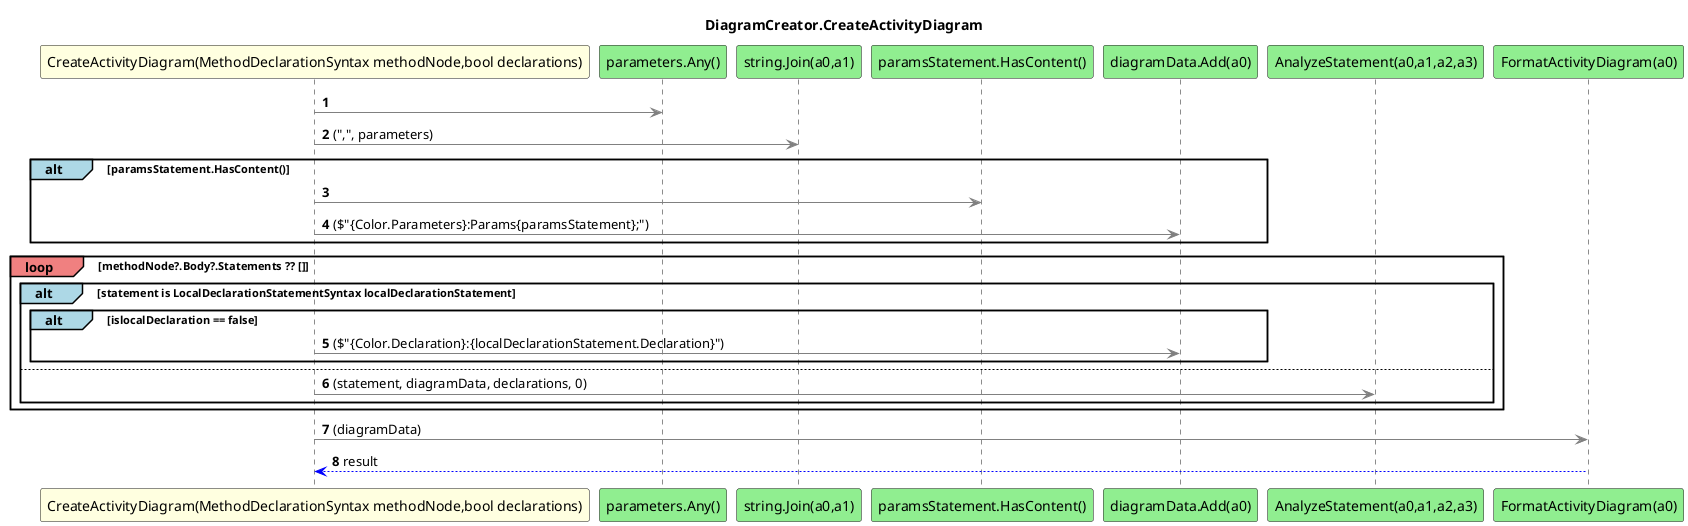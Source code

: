 @startuml DiagramCreator.CreateActivityDiagram
title DiagramCreator.CreateActivityDiagram
participant "CreateActivityDiagram(MethodDeclarationSyntax methodNode,bool declarations)" as CreateActivityDiagram_p0_p1 #LightYellow
participant "parameters.Any()" as parameters_Any #LightGreen
participant "string.Join(a0,a1)" as string_Join_a0_a1 #LightGreen
participant "paramsStatement.HasContent()" as paramsStatement_HasContent #LightGreen
participant "diagramData.Add(a0)" as diagramData_Add_a0 #LightGreen
participant "AnalyzeStatement(a0,a1,a2,a3)" as AnalyzeStatement_a0_a1_a2_a3 #LightGreen
participant "FormatActivityDiagram(a0)" as FormatActivityDiagram_a0 #LightGreen
autonumber
CreateActivityDiagram_p0_p1 -[#grey]> parameters_Any
CreateActivityDiagram_p0_p1 -[#grey]> string_Join_a0_a1 : (",", parameters)
alt#LightBlue paramsStatement.HasContent()
 CreateActivityDiagram_p0_p1 -[#grey]> paramsStatement_HasContent
 CreateActivityDiagram_p0_p1 -[#grey]> diagramData_Add_a0 : ($"{Color.Parameters}:Params{paramsStatement};")
end
loop#LightCoral methodNode?.Body?.Statements ?? []
 alt#LightBlue statement is LocalDeclarationStatementSyntax localDeclarationStatement
 alt#LightBlue islocalDeclaration == false
 CreateActivityDiagram_p0_p1 -[#grey]> diagramData_Add_a0 : ($"{Color.Declaration}:{localDeclarationStatement.Declaration}")
 end
 else
 CreateActivityDiagram_p0_p1 -[#grey]> AnalyzeStatement_a0_a1_a2_a3 : (statement, diagramData, declarations, 0)
 end
end
CreateActivityDiagram_p0_p1 -[#grey]> FormatActivityDiagram_a0 : (diagramData)
FormatActivityDiagram_a0 -[#blue]-> CreateActivityDiagram_p0_p1 : result
@enduml
